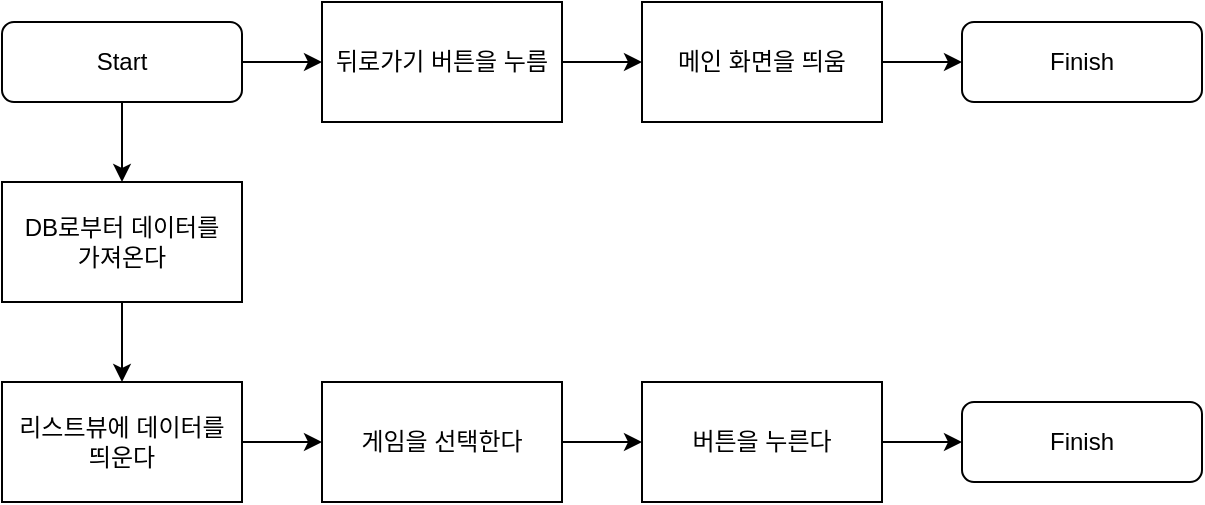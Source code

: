 <mxfile version="15.9.6" type="device"><diagram id="C5RBs43oDa-KdzZeNtuy" name="Page-1"><mxGraphModel dx="1013" dy="553" grid="1" gridSize="10" guides="1" tooltips="1" connect="1" arrows="1" fold="1" page="1" pageScale="1" pageWidth="827" pageHeight="1169" math="0" shadow="0"><root><mxCell id="WIyWlLk6GJQsqaUBKTNV-0"/><mxCell id="WIyWlLk6GJQsqaUBKTNV-1" parent="WIyWlLk6GJQsqaUBKTNV-0"/><mxCell id="8rNGY5NavF-lt8fSnP9C-3" value="" style="edgeStyle=orthogonalEdgeStyle;rounded=0;orthogonalLoop=1;jettySize=auto;html=1;" edge="1" parent="WIyWlLk6GJQsqaUBKTNV-1" source="WIyWlLk6GJQsqaUBKTNV-3" target="8rNGY5NavF-lt8fSnP9C-2"><mxGeometry relative="1" as="geometry"/></mxCell><mxCell id="8rNGY5NavF-lt8fSnP9C-60" style="edgeStyle=orthogonalEdgeStyle;rounded=0;orthogonalLoop=1;jettySize=auto;html=1;entryX=0;entryY=0.5;entryDx=0;entryDy=0;" edge="1" parent="WIyWlLk6GJQsqaUBKTNV-1" source="WIyWlLk6GJQsqaUBKTNV-3" target="8rNGY5NavF-lt8fSnP9C-59"><mxGeometry relative="1" as="geometry"/></mxCell><mxCell id="WIyWlLk6GJQsqaUBKTNV-3" value="Start" style="rounded=1;whiteSpace=wrap;html=1;fontSize=12;glass=0;strokeWidth=1;shadow=0;" parent="WIyWlLk6GJQsqaUBKTNV-1" vertex="1"><mxGeometry x="140" y="80" width="120" height="40" as="geometry"/></mxCell><mxCell id="8rNGY5NavF-lt8fSnP9C-114" value="" style="edgeStyle=orthogonalEdgeStyle;rounded=0;orthogonalLoop=1;jettySize=auto;html=1;" edge="1" parent="WIyWlLk6GJQsqaUBKTNV-1" source="8rNGY5NavF-lt8fSnP9C-2" target="8rNGY5NavF-lt8fSnP9C-113"><mxGeometry relative="1" as="geometry"/></mxCell><mxCell id="8rNGY5NavF-lt8fSnP9C-2" value="DB로부터 데이터를&lt;br&gt;가져온다" style="rounded=0;whiteSpace=wrap;html=1;" vertex="1" parent="WIyWlLk6GJQsqaUBKTNV-1"><mxGeometry x="140" y="160" width="120" height="60" as="geometry"/></mxCell><mxCell id="8rNGY5NavF-lt8fSnP9C-62" value="" style="edgeStyle=orthogonalEdgeStyle;rounded=0;orthogonalLoop=1;jettySize=auto;html=1;" edge="1" parent="WIyWlLk6GJQsqaUBKTNV-1" source="8rNGY5NavF-lt8fSnP9C-59" target="8rNGY5NavF-lt8fSnP9C-61"><mxGeometry relative="1" as="geometry"/></mxCell><mxCell id="8rNGY5NavF-lt8fSnP9C-59" value="뒤로가기 버튼을 누름" style="rounded=0;whiteSpace=wrap;html=1;" vertex="1" parent="WIyWlLk6GJQsqaUBKTNV-1"><mxGeometry x="300" y="70" width="120" height="60" as="geometry"/></mxCell><mxCell id="8rNGY5NavF-lt8fSnP9C-65" style="edgeStyle=orthogonalEdgeStyle;rounded=0;orthogonalLoop=1;jettySize=auto;html=1;" edge="1" parent="WIyWlLk6GJQsqaUBKTNV-1" source="8rNGY5NavF-lt8fSnP9C-61" target="8rNGY5NavF-lt8fSnP9C-63"><mxGeometry relative="1" as="geometry"/></mxCell><mxCell id="8rNGY5NavF-lt8fSnP9C-61" value="메인 화면을 띄움" style="whiteSpace=wrap;html=1;rounded=0;" vertex="1" parent="WIyWlLk6GJQsqaUBKTNV-1"><mxGeometry x="460" y="70" width="120" height="60" as="geometry"/></mxCell><mxCell id="8rNGY5NavF-lt8fSnP9C-63" value="Finish" style="rounded=1;whiteSpace=wrap;html=1;fontSize=12;glass=0;strokeWidth=1;shadow=0;" vertex="1" parent="WIyWlLk6GJQsqaUBKTNV-1"><mxGeometry x="620" y="80" width="120" height="40" as="geometry"/></mxCell><mxCell id="8rNGY5NavF-lt8fSnP9C-116" value="" style="edgeStyle=orthogonalEdgeStyle;rounded=0;orthogonalLoop=1;jettySize=auto;html=1;" edge="1" parent="WIyWlLk6GJQsqaUBKTNV-1" source="8rNGY5NavF-lt8fSnP9C-113" target="8rNGY5NavF-lt8fSnP9C-115"><mxGeometry relative="1" as="geometry"/></mxCell><mxCell id="8rNGY5NavF-lt8fSnP9C-113" value="리스트뷰에 데이터를&lt;br&gt;띄운다" style="whiteSpace=wrap;html=1;rounded=0;" vertex="1" parent="WIyWlLk6GJQsqaUBKTNV-1"><mxGeometry x="140" y="260" width="120" height="60" as="geometry"/></mxCell><mxCell id="8rNGY5NavF-lt8fSnP9C-118" value="" style="edgeStyle=orthogonalEdgeStyle;rounded=0;orthogonalLoop=1;jettySize=auto;html=1;" edge="1" parent="WIyWlLk6GJQsqaUBKTNV-1" source="8rNGY5NavF-lt8fSnP9C-115" target="8rNGY5NavF-lt8fSnP9C-117"><mxGeometry relative="1" as="geometry"/></mxCell><mxCell id="8rNGY5NavF-lt8fSnP9C-115" value="게임을 선택한다" style="whiteSpace=wrap;html=1;rounded=0;" vertex="1" parent="WIyWlLk6GJQsqaUBKTNV-1"><mxGeometry x="300" y="260" width="120" height="60" as="geometry"/></mxCell><mxCell id="8rNGY5NavF-lt8fSnP9C-121" style="edgeStyle=orthogonalEdgeStyle;rounded=0;orthogonalLoop=1;jettySize=auto;html=1;" edge="1" parent="WIyWlLk6GJQsqaUBKTNV-1" source="8rNGY5NavF-lt8fSnP9C-117" target="8rNGY5NavF-lt8fSnP9C-119"><mxGeometry relative="1" as="geometry"/></mxCell><mxCell id="8rNGY5NavF-lt8fSnP9C-117" value="버튼을 누른다" style="whiteSpace=wrap;html=1;rounded=0;" vertex="1" parent="WIyWlLk6GJQsqaUBKTNV-1"><mxGeometry x="460" y="260" width="120" height="60" as="geometry"/></mxCell><mxCell id="8rNGY5NavF-lt8fSnP9C-119" value="Finish" style="rounded=1;whiteSpace=wrap;html=1;fontSize=12;glass=0;strokeWidth=1;shadow=0;" vertex="1" parent="WIyWlLk6GJQsqaUBKTNV-1"><mxGeometry x="620" y="270" width="120" height="40" as="geometry"/></mxCell></root></mxGraphModel></diagram></mxfile>